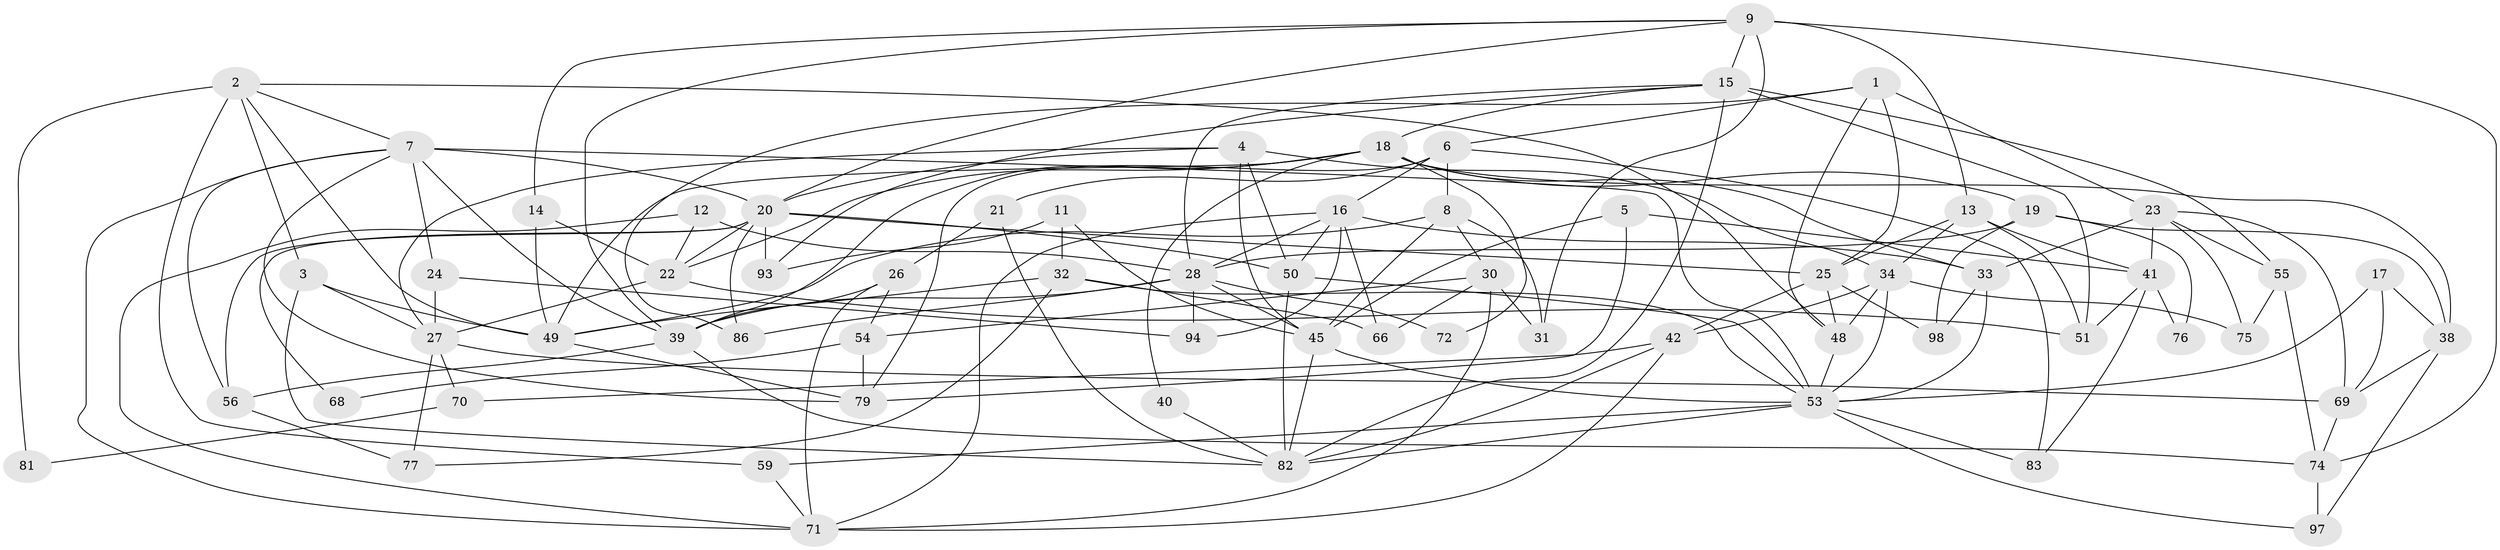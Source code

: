 // Generated by graph-tools (version 1.1) at 2025/52/02/27/25 19:52:05]
// undirected, 66 vertices, 160 edges
graph export_dot {
graph [start="1"]
  node [color=gray90,style=filled];
  1 [super="+64"];
  2 [super="+63"];
  3 [super="+37"];
  4 [super="+36"];
  5;
  6 [super="+78"];
  7 [super="+10"];
  8 [super="+58"];
  9 [super="+90"];
  11;
  12;
  13 [super="+43"];
  14;
  15 [super="+91"];
  16 [super="+96"];
  17;
  18 [super="+29"];
  19;
  20 [super="+52"];
  21;
  22 [super="+67"];
  23 [super="+101"];
  24;
  25 [super="+44"];
  26 [super="+84"];
  27 [super="+60"];
  28 [super="+47"];
  30 [super="+46"];
  31;
  32 [super="+73"];
  33;
  34 [super="+35"];
  38;
  39 [super="+80"];
  40;
  41 [super="+99"];
  42;
  45;
  48 [super="+61"];
  49 [super="+62"];
  50 [super="+89"];
  51;
  53 [super="+85"];
  54;
  55 [super="+65"];
  56 [super="+57"];
  59;
  66;
  68 [super="+95"];
  69 [super="+92"];
  70;
  71 [super="+87"];
  72;
  74;
  75;
  76;
  77;
  79 [super="+88"];
  81;
  82 [super="+100"];
  83;
  86;
  93;
  94;
  97;
  98;
  1 -- 48;
  1 -- 86;
  1 -- 25;
  1 -- 6;
  1 -- 23;
  2 -- 7;
  2 -- 81;
  2 -- 48;
  2 -- 59;
  2 -- 3;
  2 -- 49;
  3 -- 27;
  3 -- 49;
  3 -- 82;
  4 -- 34;
  4 -- 45;
  4 -- 20;
  4 -- 27;
  4 -- 50;
  5 -- 45;
  5 -- 41;
  5 -- 79;
  6 -- 16;
  6 -- 8;
  6 -- 21;
  6 -- 83;
  6 -- 79;
  7 -- 39;
  7 -- 56;
  7 -- 71;
  7 -- 79;
  7 -- 24;
  7 -- 53;
  7 -- 20;
  8 -- 45;
  8 -- 31;
  8 -- 49;
  8 -- 30;
  9 -- 74 [weight=2];
  9 -- 13;
  9 -- 14;
  9 -- 31;
  9 -- 15;
  9 -- 20;
  9 -- 39;
  11 -- 45;
  11 -- 93;
  11 -- 32;
  12 -- 71;
  12 -- 22;
  12 -- 28;
  13 -- 51;
  13 -- 34;
  13 -- 41;
  13 -- 25;
  14 -- 22;
  14 -- 49;
  15 -- 28;
  15 -- 55;
  15 -- 51;
  15 -- 18;
  15 -- 82;
  15 -- 93;
  16 -- 50;
  16 -- 33;
  16 -- 66;
  16 -- 94;
  16 -- 28;
  16 -- 71;
  17 -- 38;
  17 -- 69;
  17 -- 53;
  18 -- 19;
  18 -- 33;
  18 -- 40;
  18 -- 72;
  18 -- 49;
  18 -- 38;
  18 -- 22;
  18 -- 39;
  19 -- 28;
  19 -- 38;
  19 -- 76;
  19 -- 98;
  20 -- 86;
  20 -- 68 [weight=2];
  20 -- 22;
  20 -- 56;
  20 -- 25;
  20 -- 93;
  20 -- 50;
  21 -- 82;
  21 -- 26;
  22 -- 51;
  22 -- 27;
  23 -- 33;
  23 -- 41;
  23 -- 55;
  23 -- 75;
  23 -- 69;
  24 -- 27;
  24 -- 94;
  25 -- 98;
  25 -- 42;
  25 -- 48;
  26 -- 71 [weight=2];
  26 -- 39;
  26 -- 54;
  27 -- 77;
  27 -- 69;
  27 -- 70;
  28 -- 45;
  28 -- 72;
  28 -- 86;
  28 -- 39;
  28 -- 94;
  30 -- 71;
  30 -- 54;
  30 -- 66;
  30 -- 31;
  32 -- 49;
  32 -- 66;
  32 -- 77;
  32 -- 53;
  33 -- 98;
  33 -- 53;
  34 -- 53;
  34 -- 48 [weight=2];
  34 -- 42;
  34 -- 75;
  38 -- 69;
  38 -- 97;
  39 -- 74;
  39 -- 56;
  40 -- 82;
  41 -- 83;
  41 -- 51;
  41 -- 76;
  42 -- 71;
  42 -- 70;
  42 -- 82;
  45 -- 53;
  45 -- 82;
  48 -- 53;
  49 -- 79;
  50 -- 82;
  50 -- 53;
  53 -- 97;
  53 -- 82;
  53 -- 83;
  53 -- 59;
  54 -- 79;
  54 -- 68;
  55 -- 75;
  55 -- 74 [weight=2];
  56 -- 77;
  59 -- 71;
  69 -- 74;
  70 -- 81;
  74 -- 97;
}
